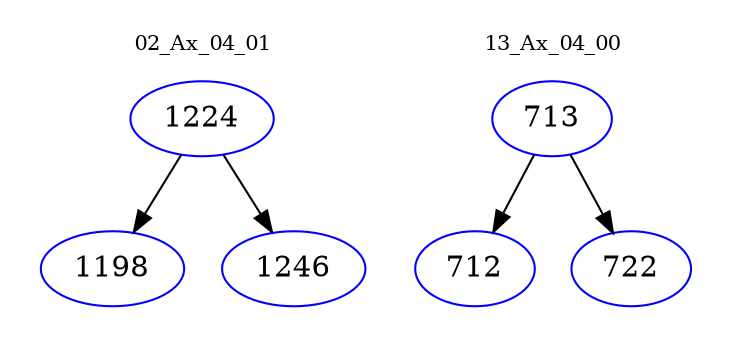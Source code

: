 digraph{
subgraph cluster_0 {
color = white
label = "02_Ax_04_01";
fontsize=10;
T0_1224 [label="1224", color="blue"]
T0_1224 -> T0_1198 [color="black"]
T0_1198 [label="1198", color="blue"]
T0_1224 -> T0_1246 [color="black"]
T0_1246 [label="1246", color="blue"]
}
subgraph cluster_1 {
color = white
label = "13_Ax_04_00";
fontsize=10;
T1_713 [label="713", color="blue"]
T1_713 -> T1_712 [color="black"]
T1_712 [label="712", color="blue"]
T1_713 -> T1_722 [color="black"]
T1_722 [label="722", color="blue"]
}
}
